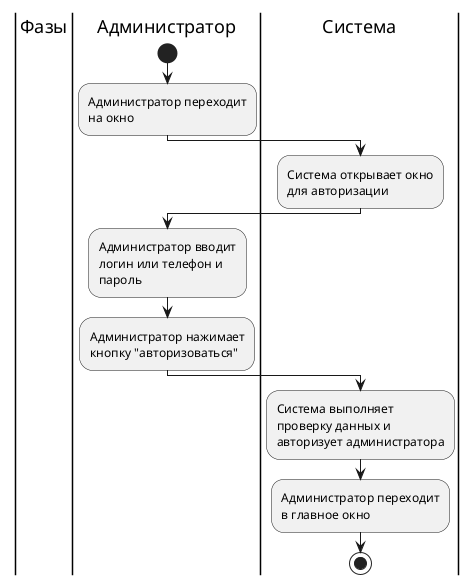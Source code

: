 @startuml
|Фазы|
|Администратор|
start
:Администратор переходит\nна окно;

|Система|
:Система открывает окно\nдля авторизации;

|Администратор|
:Администратор вводит\nлогин или телефон и\nпароль;

|Администратор|
:Администратор нажимает\nкнопку "авторизоваться";

|Система|
:Система выполняет\nпроверку данных и\nавторизует администратора;

|Система|
:Администратор переходит\nв главное окно;

stop
@enduml
